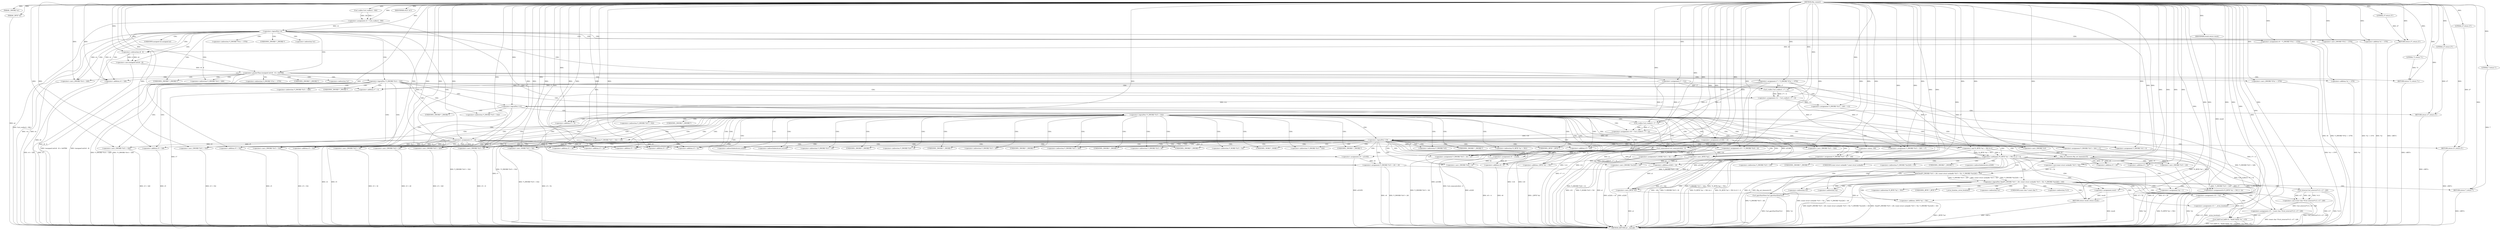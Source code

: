 digraph tftp_connect {  
"1000115" [label = "(METHOD,tftp_connect)" ]
"1000402" [label = "(METHOD_RETURN,int __fastcall)" ]
"1000116" [label = "(PARAM,_DWORD *a1)" ]
"1000117" [label = "(PARAM,_BYTE *a2)" ]
"1000133" [label = "(<operator>.assignment,v4 = Curl_ccalloc(1, 336))" ]
"1000135" [label = "(Curl_ccalloc,Curl_ccalloc(1, 336))" ]
"1000138" [label = "(<operator>.assignment,a1[188] = v4)" ]
"1000144" [label = "(<operator>.logicalNot,!v4)" ]
"1000146" [label = "(RETURN,return 27;,return 27;)" ]
"1000147" [label = "(LITERAL,27,return 27;)" ]
"1000148" [label = "(<operator>.assignment,v5 = v4)" ]
"1000151" [label = "(<operator>.assignment,v6 = *(_DWORD *)(*a1 + 1576))" ]
"1000154" [label = "(<operator>.cast,(_DWORD *)(*a1 + 1576))" ]
"1000156" [label = "(<operator>.addition,*a1 + 1576)" ]
"1000161" [label = "(IDENTIFIER,v6,if ( v6 ))" ]
"1000164" [label = "(<operator>.greaterThan,(unsigned int)(v6 - 8) > 0xFFB0)" ]
"1000165" [label = "(<operator>.cast,(unsigned int)(v6 - 8))" ]
"1000167" [label = "(<operator>.subtraction,v6 - 8)" ]
"1000171" [label = "(RETURN,return 71;,return 71;)" ]
"1000172" [label = "(LITERAL,71,return 71;)" ]
"1000173" [label = "(<operator>.assignment,v7 = *(_DWORD *)(*a1 + 1576))" ]
"1000176" [label = "(<operator>.cast,(_DWORD *)(*a1 + 1576))" ]
"1000178" [label = "(<operator>.addition,*a1 + 1576)" ]
"1000184" [label = "(<operator>.assignment,v7 = 512)" ]
"1000188" [label = "(<operator>.logicalNot,!*(_DWORD *)(v4 + 328))" ]
"1000190" [label = "(<operator>.cast,(_DWORD *)(v4 + 328))" ]
"1000192" [label = "(<operator>.addition,v4 + 328)" ]
"1000196" [label = "(<operator>.assignment,v12 = Curl_ccalloc(1, v7 + 4))" ]
"1000198" [label = "(Curl_ccalloc,Curl_ccalloc(1, v7 + 4))" ]
"1000200" [label = "(<operator>.addition,v7 + 4)" ]
"1000203" [label = "(<operator>.assignment,*(_DWORD *)(v5 + 328) = v12)" ]
"1000205" [label = "(<operator>.cast,(_DWORD *)(v5 + 328))" ]
"1000207" [label = "(<operator>.addition,v5 + 328)" ]
"1000212" [label = "(<operator>.logicalNot,!v12)" ]
"1000214" [label = "(RETURN,return 27;,return 27;)" ]
"1000215" [label = "(LITERAL,27,return 27;)" ]
"1000217" [label = "(<operator>.logicalNot,!*(_DWORD *)(v5 + 332))" ]
"1000219" [label = "(<operator>.cast,(_DWORD *)(v5 + 332))" ]
"1000221" [label = "(<operator>.addition,v5 + 332)" ]
"1000225" [label = "(<operator>.assignment,v16 = Curl_ccalloc(1, v7 + 4))" ]
"1000227" [label = "(Curl_ccalloc,Curl_ccalloc(1, v7 + 4))" ]
"1000229" [label = "(<operator>.addition,v7 + 4)" ]
"1000232" [label = "(<operator>.assignment,*(_DWORD *)(v5 + 332) = v16)" ]
"1000234" [label = "(<operator>.cast,(_DWORD *)(v5 + 332))" ]
"1000236" [label = "(<operator>.addition,v5 + 332)" ]
"1000241" [label = "(<operator>.logicalNot,!v16)" ]
"1000243" [label = "(RETURN,return 27;,return 27;)" ]
"1000244" [label = "(LITERAL,27,return 27;)" ]
"1000245" [label = "(Curl_conncontrol,Curl_conncontrol(a1, 1))" ]
"1000248" [label = "(<operator>.assignment,v8 = a1[20])" ]
"1000253" [label = "(<operator>.assignment,v9 = a1[105])" ]
"1000258" [label = "(<operator>.assignment,*(_DWORD *)(v5 + 16) = a1)" ]
"1000260" [label = "(<operator>.cast,(_DWORD *)(v5 + 16))" ]
"1000262" [label = "(<operator>.addition,v5 + 16)" ]
"1000266" [label = "(<operator>.assignment,v10 = *(_DWORD *)(v8 + 4))" ]
"1000269" [label = "(<operator>.cast,(_DWORD *)(v8 + 4))" ]
"1000271" [label = "(<operator>.addition,v8 + 4)" ]
"1000274" [label = "(<operator>.assignment,*(_DWORD *)(v5 + 20) = v9)" ]
"1000276" [label = "(<operator>.cast,(_DWORD *)(v5 + 20))" ]
"1000278" [label = "(<operator>.addition,v5 + 20)" ]
"1000282" [label = "(<operator>.assignment,*(_DWORD *)(v5 + 320) = v7)" ]
"1000284" [label = "(<operator>.cast,(_DWORD *)(v5 + 320))" ]
"1000286" [label = "(<operator>.addition,v5 + 320)" ]
"1000290" [label = "(<operator>.assignment,*(_DWORD *)(v5 + 8) = -100)" ]
"1000292" [label = "(<operator>.cast,(_DWORD *)(v5 + 8))" ]
"1000294" [label = "(<operator>.addition,v5 + 8)" ]
"1000297" [label = "(<operator>.minus,-100)" ]
"1000299" [label = "(<operator>.assignment,*(_WORD *)(v5 + 52) = v10)" ]
"1000301" [label = "(<operator>.cast,(_WORD *)(v5 + 52))" ]
"1000303" [label = "(<operator>.addition,v5 + 52)" ]
"1000307" [label = "(<operator>.assignment,*(_DWORD *)(v5 + 324) = v7)" ]
"1000309" [label = "(<operator>.cast,(_DWORD *)(v5 + 324))" ]
"1000311" [label = "(<operator>.addition,v5 + 324)" ]
"1000315" [label = "(<operator>.assignment,*(_DWORD *)v5 = 0)" ]
"1000317" [label = "(<operator>.cast,(_DWORD *)v5)" ]
"1000321" [label = "(tftp_set_timeouts,tftp_set_timeouts(v5))" ]
"1000324" [label = "(<operator>.notEquals,(*((_BYTE *)a1 + 591) & 2) != 0)" ]
"1000325" [label = "(<operator>.and,*((_BYTE *)a1 + 591) & 2)" ]
"1000327" [label = "(<operator>.addition,(_BYTE *)a1 + 591)" ]
"1000328" [label = "(<operator>.cast,(_BYTE *)a1)" ]
"1000336" [label = "(Curl_pgrsStartNow,Curl_pgrsStartNow(*a1))" ]
"1000339" [label = "(<operator>.assignment,result = 0)" ]
"1000342" [label = "(<operator>.assignment,*a2 = 1)" ]
"1000346" [label = "(RETURN,return result;,return result;)" ]
"1000347" [label = "(IDENTIFIER,result,return result;)" ]
"1000349" [label = "(<operator>.logicalNot,!bind(*(_DWORD *)(v5 + 20), (const struct sockaddr *)(v5 + 52), *(_DWORD *)(a1[20] + 16)))" ]
"1000350" [label = "(bind,bind(*(_DWORD *)(v5 + 20), (const struct sockaddr *)(v5 + 52), *(_DWORD *)(a1[20] + 16)))" ]
"1000352" [label = "(<operator>.cast,(_DWORD *)(v5 + 20))" ]
"1000354" [label = "(<operator>.addition,v5 + 20)" ]
"1000357" [label = "(<operator>.cast,(const struct sockaddr *)(v5 + 52))" ]
"1000359" [label = "(<operator>.addition,v5 + 52)" ]
"1000363" [label = "(<operator>.cast,(_DWORD *)(a1[20] + 16))" ]
"1000365" [label = "(<operator>.addition,a1[20] + 16)" ]
"1000371" [label = "(<operators>.assignmentOr,*((_BYTE *)a1 + 591) |= 2u)" ]
"1000373" [label = "(<operator>.addition,(_BYTE *)a1 + 591)" ]
"1000374" [label = "(<operator>.cast,(_BYTE *)a1)" ]
"1000380" [label = "(<operator>.assignment,v13 = _errno_location())" ]
"1000383" [label = "(<operator>.assignment,v14 = *a1)" ]
"1000387" [label = "(<operator>.assignment,v15 = (const char *)Curl_strerror(*v13, v17, 128))" ]
"1000389" [label = "(<operator>.cast,(const char *)Curl_strerror(*v13, v17, 128))" ]
"1000391" [label = "(Curl_strerror,Curl_strerror(*v13, v17, 128))" ]
"1000396" [label = "(Curl_failf,Curl_failf(v14, \"bind() failed; %s\", v15))" ]
"1000400" [label = "(RETURN,return 7;,return 7;)" ]
"1000401" [label = "(LITERAL,7,return 7;)" ]
"1000153" [label = "(<operator>.indirection,*(_DWORD *)(*a1 + 1576))" ]
"1000155" [label = "(UNKNOWN,_DWORD *,_DWORD *)" ]
"1000157" [label = "(<operator>.indirection,*a1)" ]
"1000166" [label = "(UNKNOWN,unsigned int,unsigned int)" ]
"1000175" [label = "(<operator>.indirection,*(_DWORD *)(*a1 + 1576))" ]
"1000177" [label = "(UNKNOWN,_DWORD *,_DWORD *)" ]
"1000179" [label = "(<operator>.indirection,*a1)" ]
"1000189" [label = "(<operator>.indirection,*(_DWORD *)(v4 + 328))" ]
"1000191" [label = "(UNKNOWN,_DWORD *,_DWORD *)" ]
"1000204" [label = "(<operator>.indirection,*(_DWORD *)(v5 + 328))" ]
"1000206" [label = "(UNKNOWN,_DWORD *,_DWORD *)" ]
"1000218" [label = "(<operator>.indirection,*(_DWORD *)(v5 + 332))" ]
"1000220" [label = "(UNKNOWN,_DWORD *,_DWORD *)" ]
"1000233" [label = "(<operator>.indirection,*(_DWORD *)(v5 + 332))" ]
"1000235" [label = "(UNKNOWN,_DWORD *,_DWORD *)" ]
"1000250" [label = "(<operator>.indirectIndexAccess,a1[20])" ]
"1000255" [label = "(<operator>.indirectIndexAccess,a1[105])" ]
"1000259" [label = "(<operator>.indirection,*(_DWORD *)(v5 + 16))" ]
"1000261" [label = "(UNKNOWN,_DWORD *,_DWORD *)" ]
"1000268" [label = "(<operator>.indirection,*(_DWORD *)(v8 + 4))" ]
"1000270" [label = "(UNKNOWN,_DWORD *,_DWORD *)" ]
"1000275" [label = "(<operator>.indirection,*(_DWORD *)(v5 + 20))" ]
"1000277" [label = "(UNKNOWN,_DWORD *,_DWORD *)" ]
"1000283" [label = "(<operator>.indirection,*(_DWORD *)(v5 + 320))" ]
"1000285" [label = "(UNKNOWN,_DWORD *,_DWORD *)" ]
"1000291" [label = "(<operator>.indirection,*(_DWORD *)(v5 + 8))" ]
"1000293" [label = "(UNKNOWN,_DWORD *,_DWORD *)" ]
"1000300" [label = "(<operator>.indirection,*(_WORD *)(v5 + 52))" ]
"1000302" [label = "(UNKNOWN,_WORD *,_WORD *)" ]
"1000308" [label = "(<operator>.indirection,*(_DWORD *)(v5 + 324))" ]
"1000310" [label = "(UNKNOWN,_DWORD *,_DWORD *)" ]
"1000316" [label = "(<operator>.indirection,*(_DWORD *)v5)" ]
"1000318" [label = "(UNKNOWN,_DWORD *,_DWORD *)" ]
"1000326" [label = "(<operator>.indirection,*((_BYTE *)a1 + 591))" ]
"1000329" [label = "(UNKNOWN,_BYTE *,_BYTE *)" ]
"1000337" [label = "(<operator>.indirection,*a1)" ]
"1000343" [label = "(<operator>.indirection,*a2)" ]
"1000351" [label = "(<operator>.indirection,*(_DWORD *)(v5 + 20))" ]
"1000353" [label = "(UNKNOWN,_DWORD *,_DWORD *)" ]
"1000358" [label = "(UNKNOWN,const struct sockaddr *,const struct sockaddr *)" ]
"1000362" [label = "(<operator>.indirection,*(_DWORD *)(a1[20] + 16))" ]
"1000364" [label = "(UNKNOWN,_DWORD *,_DWORD *)" ]
"1000366" [label = "(<operator>.indirectIndexAccess,a1[20])" ]
"1000372" [label = "(<operator>.indirection,*((_BYTE *)a1 + 591))" ]
"1000375" [label = "(UNKNOWN,_BYTE *,_BYTE *)" ]
"1000382" [label = "(_errno_location,_errno_location())" ]
"1000385" [label = "(<operator>.indirection,*a1)" ]
"1000390" [label = "(UNKNOWN,const char *,const char *)" ]
"1000392" [label = "(<operator>.indirection,*v13)" ]
  "1000346" -> "1000402"  [ label = "DDG: <RET>"] 
  "1000359" -> "1000402"  [ label = "DDG: v5"] 
  "1000212" -> "1000402"  [ label = "DDG: !v12"] 
  "1000292" -> "1000402"  [ label = "DDG: v5 + 8"] 
  "1000164" -> "1000402"  [ label = "DDG: (unsigned int)(v6 - 8) > 0xFFB0"] 
  "1000165" -> "1000402"  [ label = "DDG: v6 - 8"] 
  "1000144" -> "1000402"  [ label = "DDG: !v4"] 
  "1000217" -> "1000402"  [ label = "DDG: *(_DWORD *)(v5 + 332)"] 
  "1000373" -> "1000402"  [ label = "DDG: (_BYTE *)a1"] 
  "1000391" -> "1000402"  [ label = "DDG: v17"] 
  "1000198" -> "1000402"  [ label = "DDG: v7 + 4"] 
  "1000387" -> "1000402"  [ label = "DDG: (const char *)Curl_strerror(*v13, v17, 128)"] 
  "1000315" -> "1000402"  [ label = "DDG: *(_DWORD *)v5"] 
  "1000321" -> "1000402"  [ label = "DDG: v5"] 
  "1000138" -> "1000402"  [ label = "DDG: a1[188]"] 
  "1000117" -> "1000402"  [ label = "DDG: a2"] 
  "1000324" -> "1000402"  [ label = "DDG: *((_BYTE *)a1 + 591) & 2"] 
  "1000188" -> "1000402"  [ label = "DDG: *(_DWORD *)(v4 + 328)"] 
  "1000328" -> "1000402"  [ label = "DDG: a1"] 
  "1000258" -> "1000402"  [ label = "DDG: *(_DWORD *)(v5 + 16)"] 
  "1000321" -> "1000402"  [ label = "DDG: tftp_set_timeouts(v5)"] 
  "1000232" -> "1000402"  [ label = "DDG: *(_DWORD *)(v5 + 332)"] 
  "1000336" -> "1000402"  [ label = "DDG: *a1"] 
  "1000307" -> "1000402"  [ label = "DDG: *(_DWORD *)(v5 + 324)"] 
  "1000212" -> "1000402"  [ label = "DDG: v12"] 
  "1000350" -> "1000402"  [ label = "DDG: *(_DWORD *)(v5 + 20)"] 
  "1000156" -> "1000402"  [ label = "DDG: *a1"] 
  "1000217" -> "1000402"  [ label = "DDG: !*(_DWORD *)(v5 + 332)"] 
  "1000176" -> "1000402"  [ label = "DDG: *a1 + 1576"] 
  "1000229" -> "1000402"  [ label = "DDG: v7"] 
  "1000391" -> "1000402"  [ label = "DDG: *v13"] 
  "1000227" -> "1000402"  [ label = "DDG: v7 + 4"] 
  "1000219" -> "1000402"  [ label = "DDG: v5 + 332"] 
  "1000151" -> "1000402"  [ label = "DDG: v6"] 
  "1000282" -> "1000402"  [ label = "DDG: *(_DWORD *)(v5 + 320)"] 
  "1000374" -> "1000402"  [ label = "DDG: a1"] 
  "1000380" -> "1000402"  [ label = "DDG: _errno_location()"] 
  "1000271" -> "1000402"  [ label = "DDG: v8"] 
  "1000389" -> "1000402"  [ label = "DDG: Curl_strerror(*v13, v17, 128)"] 
  "1000241" -> "1000402"  [ label = "DDG: !v16"] 
  "1000248" -> "1000402"  [ label = "DDG: a1[20]"] 
  "1000266" -> "1000402"  [ label = "DDG: *(_DWORD *)(v8 + 4)"] 
  "1000225" -> "1000402"  [ label = "DDG: Curl_ccalloc(1, v7 + 4)"] 
  "1000151" -> "1000402"  [ label = "DDG: *(_DWORD *)(*a1 + 1576)"] 
  "1000363" -> "1000402"  [ label = "DDG: a1[20] + 16"] 
  "1000148" -> "1000402"  [ label = "DDG: v4"] 
  "1000148" -> "1000402"  [ label = "DDG: v5"] 
  "1000203" -> "1000402"  [ label = "DDG: *(_DWORD *)(v5 + 328)"] 
  "1000234" -> "1000402"  [ label = "DDG: v5 + 332"] 
  "1000269" -> "1000402"  [ label = "DDG: v8 + 4"] 
  "1000383" -> "1000402"  [ label = "DDG: *a1"] 
  "1000236" -> "1000402"  [ label = "DDG: v5"] 
  "1000349" -> "1000402"  [ label = "DDG: bind(*(_DWORD *)(v5 + 20), (const struct sockaddr *)(v5 + 52), *(_DWORD *)(a1[20] + 16))"] 
  "1000253" -> "1000402"  [ label = "DDG: a1[105]"] 
  "1000205" -> "1000402"  [ label = "DDG: v5 + 328"] 
  "1000357" -> "1000402"  [ label = "DDG: v5 + 52"] 
  "1000192" -> "1000402"  [ label = "DDG: v4"] 
  "1000307" -> "1000402"  [ label = "DDG: v7"] 
  "1000274" -> "1000402"  [ label = "DDG: *(_DWORD *)(v5 + 20)"] 
  "1000342" -> "1000402"  [ label = "DDG: *a2"] 
  "1000284" -> "1000402"  [ label = "DDG: v5 + 320"] 
  "1000301" -> "1000402"  [ label = "DDG: v5 + 52"] 
  "1000290" -> "1000402"  [ label = "DDG: *(_DWORD *)(v5 + 8)"] 
  "1000365" -> "1000402"  [ label = "DDG: a1[20]"] 
  "1000309" -> "1000402"  [ label = "DDG: v5 + 324"] 
  "1000196" -> "1000402"  [ label = "DDG: Curl_ccalloc(1, v7 + 4)"] 
  "1000371" -> "1000402"  [ label = "DDG: *((_BYTE *)a1 + 591)"] 
  "1000349" -> "1000402"  [ label = "DDG: !bind(*(_DWORD *)(v5 + 20), (const struct sockaddr *)(v5 + 52), *(_DWORD *)(a1[20] + 16))"] 
  "1000188" -> "1000402"  [ label = "DDG: !*(_DWORD *)(v4 + 328)"] 
  "1000207" -> "1000402"  [ label = "DDG: v5"] 
  "1000274" -> "1000402"  [ label = "DDG: v9"] 
  "1000133" -> "1000402"  [ label = "DDG: Curl_ccalloc(1, 336)"] 
  "1000190" -> "1000402"  [ label = "DDG: v4 + 328"] 
  "1000154" -> "1000402"  [ label = "DDG: *a1 + 1576"] 
  "1000299" -> "1000402"  [ label = "DDG: v10"] 
  "1000200" -> "1000402"  [ label = "DDG: v7"] 
  "1000327" -> "1000402"  [ label = "DDG: (_BYTE *)a1"] 
  "1000336" -> "1000402"  [ label = "DDG: Curl_pgrsStartNow(*a1)"] 
  "1000299" -> "1000402"  [ label = "DDG: *(_WORD *)(v5 + 52)"] 
  "1000241" -> "1000402"  [ label = "DDG: v16"] 
  "1000396" -> "1000402"  [ label = "DDG: Curl_failf(v14, \"bind() failed; %s\", v15)"] 
  "1000178" -> "1000402"  [ label = "DDG: *a1"] 
  "1000352" -> "1000402"  [ label = "DDG: v5 + 20"] 
  "1000276" -> "1000402"  [ label = "DDG: v5 + 20"] 
  "1000144" -> "1000402"  [ label = "DDG: v4"] 
  "1000396" -> "1000402"  [ label = "DDG: v14"] 
  "1000350" -> "1000402"  [ label = "DDG: (const struct sockaddr *)(v5 + 52)"] 
  "1000396" -> "1000402"  [ label = "DDG: v15"] 
  "1000339" -> "1000402"  [ label = "DDG: result"] 
  "1000325" -> "1000402"  [ label = "DDG: *((_BYTE *)a1 + 591)"] 
  "1000290" -> "1000402"  [ label = "DDG: -100"] 
  "1000173" -> "1000402"  [ label = "DDG: *(_DWORD *)(*a1 + 1576)"] 
  "1000260" -> "1000402"  [ label = "DDG: v5 + 16"] 
  "1000380" -> "1000402"  [ label = "DDG: v13"] 
  "1000245" -> "1000402"  [ label = "DDG: Curl_conncontrol(a1, 1)"] 
  "1000324" -> "1000402"  [ label = "DDG: (*((_BYTE *)a1 + 591) & 2) != 0"] 
  "1000167" -> "1000402"  [ label = "DDG: v6"] 
  "1000350" -> "1000402"  [ label = "DDG: *(_DWORD *)(a1[20] + 16)"] 
  "1000164" -> "1000402"  [ label = "DDG: (unsigned int)(v6 - 8)"] 
  "1000400" -> "1000402"  [ label = "DDG: <RET>"] 
  "1000243" -> "1000402"  [ label = "DDG: <RET>"] 
  "1000146" -> "1000402"  [ label = "DDG: <RET>"] 
  "1000214" -> "1000402"  [ label = "DDG: <RET>"] 
  "1000171" -> "1000402"  [ label = "DDG: <RET>"] 
  "1000115" -> "1000116"  [ label = "DDG: "] 
  "1000115" -> "1000117"  [ label = "DDG: "] 
  "1000135" -> "1000133"  [ label = "DDG: 1"] 
  "1000135" -> "1000133"  [ label = "DDG: 336"] 
  "1000115" -> "1000133"  [ label = "DDG: "] 
  "1000115" -> "1000135"  [ label = "DDG: "] 
  "1000133" -> "1000138"  [ label = "DDG: v4"] 
  "1000115" -> "1000138"  [ label = "DDG: "] 
  "1000115" -> "1000144"  [ label = "DDG: "] 
  "1000133" -> "1000144"  [ label = "DDG: v4"] 
  "1000147" -> "1000146"  [ label = "DDG: 27"] 
  "1000115" -> "1000146"  [ label = "DDG: "] 
  "1000115" -> "1000147"  [ label = "DDG: "] 
  "1000144" -> "1000148"  [ label = "DDG: v4"] 
  "1000115" -> "1000148"  [ label = "DDG: "] 
  "1000115" -> "1000151"  [ label = "DDG: "] 
  "1000115" -> "1000154"  [ label = "DDG: "] 
  "1000115" -> "1000156"  [ label = "DDG: "] 
  "1000115" -> "1000161"  [ label = "DDG: "] 
  "1000165" -> "1000164"  [ label = "DDG: v6 - 8"] 
  "1000167" -> "1000165"  [ label = "DDG: v6"] 
  "1000167" -> "1000165"  [ label = "DDG: 8"] 
  "1000151" -> "1000167"  [ label = "DDG: v6"] 
  "1000115" -> "1000167"  [ label = "DDG: "] 
  "1000115" -> "1000164"  [ label = "DDG: "] 
  "1000172" -> "1000171"  [ label = "DDG: 71"] 
  "1000115" -> "1000171"  [ label = "DDG: "] 
  "1000115" -> "1000172"  [ label = "DDG: "] 
  "1000115" -> "1000173"  [ label = "DDG: "] 
  "1000115" -> "1000176"  [ label = "DDG: "] 
  "1000115" -> "1000178"  [ label = "DDG: "] 
  "1000115" -> "1000184"  [ label = "DDG: "] 
  "1000115" -> "1000190"  [ label = "DDG: "] 
  "1000144" -> "1000190"  [ label = "DDG: v4"] 
  "1000115" -> "1000192"  [ label = "DDG: "] 
  "1000144" -> "1000192"  [ label = "DDG: v4"] 
  "1000198" -> "1000196"  [ label = "DDG: 1"] 
  "1000198" -> "1000196"  [ label = "DDG: v7 + 4"] 
  "1000115" -> "1000196"  [ label = "DDG: "] 
  "1000115" -> "1000198"  [ label = "DDG: "] 
  "1000173" -> "1000198"  [ label = "DDG: v7"] 
  "1000184" -> "1000198"  [ label = "DDG: v7"] 
  "1000173" -> "1000200"  [ label = "DDG: v7"] 
  "1000184" -> "1000200"  [ label = "DDG: v7"] 
  "1000115" -> "1000200"  [ label = "DDG: "] 
  "1000196" -> "1000203"  [ label = "DDG: v12"] 
  "1000115" -> "1000203"  [ label = "DDG: "] 
  "1000148" -> "1000205"  [ label = "DDG: v5"] 
  "1000115" -> "1000205"  [ label = "DDG: "] 
  "1000148" -> "1000207"  [ label = "DDG: v5"] 
  "1000115" -> "1000207"  [ label = "DDG: "] 
  "1000115" -> "1000212"  [ label = "DDG: "] 
  "1000196" -> "1000212"  [ label = "DDG: v12"] 
  "1000215" -> "1000214"  [ label = "DDG: 27"] 
  "1000115" -> "1000214"  [ label = "DDG: "] 
  "1000115" -> "1000215"  [ label = "DDG: "] 
  "1000148" -> "1000219"  [ label = "DDG: v5"] 
  "1000115" -> "1000219"  [ label = "DDG: "] 
  "1000148" -> "1000221"  [ label = "DDG: v5"] 
  "1000115" -> "1000221"  [ label = "DDG: "] 
  "1000227" -> "1000225"  [ label = "DDG: 1"] 
  "1000227" -> "1000225"  [ label = "DDG: v7 + 4"] 
  "1000115" -> "1000225"  [ label = "DDG: "] 
  "1000115" -> "1000227"  [ label = "DDG: "] 
  "1000173" -> "1000227"  [ label = "DDG: v7"] 
  "1000184" -> "1000227"  [ label = "DDG: v7"] 
  "1000173" -> "1000229"  [ label = "DDG: v7"] 
  "1000184" -> "1000229"  [ label = "DDG: v7"] 
  "1000115" -> "1000229"  [ label = "DDG: "] 
  "1000225" -> "1000232"  [ label = "DDG: v16"] 
  "1000115" -> "1000232"  [ label = "DDG: "] 
  "1000115" -> "1000234"  [ label = "DDG: "] 
  "1000148" -> "1000234"  [ label = "DDG: v5"] 
  "1000115" -> "1000236"  [ label = "DDG: "] 
  "1000148" -> "1000236"  [ label = "DDG: v5"] 
  "1000115" -> "1000241"  [ label = "DDG: "] 
  "1000225" -> "1000241"  [ label = "DDG: v16"] 
  "1000244" -> "1000243"  [ label = "DDG: 27"] 
  "1000115" -> "1000243"  [ label = "DDG: "] 
  "1000115" -> "1000244"  [ label = "DDG: "] 
  "1000138" -> "1000245"  [ label = "DDG: a1[188]"] 
  "1000115" -> "1000245"  [ label = "DDG: "] 
  "1000245" -> "1000248"  [ label = "DDG: a1"] 
  "1000115" -> "1000248"  [ label = "DDG: "] 
  "1000245" -> "1000253"  [ label = "DDG: a1"] 
  "1000115" -> "1000253"  [ label = "DDG: "] 
  "1000138" -> "1000258"  [ label = "DDG: a1[188]"] 
  "1000245" -> "1000258"  [ label = "DDG: a1"] 
  "1000115" -> "1000258"  [ label = "DDG: "] 
  "1000115" -> "1000260"  [ label = "DDG: "] 
  "1000148" -> "1000260"  [ label = "DDG: v5"] 
  "1000115" -> "1000262"  [ label = "DDG: "] 
  "1000148" -> "1000262"  [ label = "DDG: v5"] 
  "1000115" -> "1000266"  [ label = "DDG: "] 
  "1000248" -> "1000269"  [ label = "DDG: v8"] 
  "1000115" -> "1000269"  [ label = "DDG: "] 
  "1000248" -> "1000271"  [ label = "DDG: v8"] 
  "1000115" -> "1000271"  [ label = "DDG: "] 
  "1000253" -> "1000274"  [ label = "DDG: v9"] 
  "1000115" -> "1000274"  [ label = "DDG: "] 
  "1000115" -> "1000276"  [ label = "DDG: "] 
  "1000148" -> "1000276"  [ label = "DDG: v5"] 
  "1000115" -> "1000278"  [ label = "DDG: "] 
  "1000148" -> "1000278"  [ label = "DDG: v5"] 
  "1000173" -> "1000282"  [ label = "DDG: v7"] 
  "1000184" -> "1000282"  [ label = "DDG: v7"] 
  "1000115" -> "1000282"  [ label = "DDG: "] 
  "1000115" -> "1000284"  [ label = "DDG: "] 
  "1000148" -> "1000284"  [ label = "DDG: v5"] 
  "1000115" -> "1000286"  [ label = "DDG: "] 
  "1000148" -> "1000286"  [ label = "DDG: v5"] 
  "1000297" -> "1000290"  [ label = "DDG: 100"] 
  "1000115" -> "1000292"  [ label = "DDG: "] 
  "1000148" -> "1000292"  [ label = "DDG: v5"] 
  "1000115" -> "1000294"  [ label = "DDG: "] 
  "1000148" -> "1000294"  [ label = "DDG: v5"] 
  "1000115" -> "1000297"  [ label = "DDG: "] 
  "1000266" -> "1000299"  [ label = "DDG: v10"] 
  "1000115" -> "1000299"  [ label = "DDG: "] 
  "1000115" -> "1000301"  [ label = "DDG: "] 
  "1000148" -> "1000301"  [ label = "DDG: v5"] 
  "1000115" -> "1000303"  [ label = "DDG: "] 
  "1000148" -> "1000303"  [ label = "DDG: v5"] 
  "1000115" -> "1000307"  [ label = "DDG: "] 
  "1000173" -> "1000307"  [ label = "DDG: v7"] 
  "1000184" -> "1000307"  [ label = "DDG: v7"] 
  "1000115" -> "1000309"  [ label = "DDG: "] 
  "1000148" -> "1000309"  [ label = "DDG: v5"] 
  "1000115" -> "1000311"  [ label = "DDG: "] 
  "1000148" -> "1000311"  [ label = "DDG: v5"] 
  "1000115" -> "1000315"  [ label = "DDG: "] 
  "1000115" -> "1000317"  [ label = "DDG: "] 
  "1000148" -> "1000317"  [ label = "DDG: v5"] 
  "1000317" -> "1000321"  [ label = "DDG: v5"] 
  "1000115" -> "1000321"  [ label = "DDG: "] 
  "1000325" -> "1000324"  [ label = "DDG: *((_BYTE *)a1 + 591)"] 
  "1000325" -> "1000324"  [ label = "DDG: 2"] 
  "1000328" -> "1000327"  [ label = "DDG: a1"] 
  "1000138" -> "1000328"  [ label = "DDG: a1[188]"] 
  "1000115" -> "1000328"  [ label = "DDG: "] 
  "1000245" -> "1000328"  [ label = "DDG: a1"] 
  "1000115" -> "1000327"  [ label = "DDG: "] 
  "1000115" -> "1000325"  [ label = "DDG: "] 
  "1000115" -> "1000324"  [ label = "DDG: "] 
  "1000115" -> "1000339"  [ label = "DDG: "] 
  "1000115" -> "1000342"  [ label = "DDG: "] 
  "1000347" -> "1000346"  [ label = "DDG: result"] 
  "1000339" -> "1000346"  [ label = "DDG: result"] 
  "1000115" -> "1000347"  [ label = "DDG: "] 
  "1000350" -> "1000349"  [ label = "DDG: *(_DWORD *)(v5 + 20)"] 
  "1000350" -> "1000349"  [ label = "DDG: (const struct sockaddr *)(v5 + 52)"] 
  "1000350" -> "1000349"  [ label = "DDG: *(_DWORD *)(a1[20] + 16)"] 
  "1000274" -> "1000350"  [ label = "DDG: *(_DWORD *)(v5 + 20)"] 
  "1000321" -> "1000352"  [ label = "DDG: v5"] 
  "1000115" -> "1000352"  [ label = "DDG: "] 
  "1000321" -> "1000354"  [ label = "DDG: v5"] 
  "1000115" -> "1000354"  [ label = "DDG: "] 
  "1000357" -> "1000350"  [ label = "DDG: v5 + 52"] 
  "1000115" -> "1000357"  [ label = "DDG: "] 
  "1000321" -> "1000357"  [ label = "DDG: v5"] 
  "1000115" -> "1000359"  [ label = "DDG: "] 
  "1000321" -> "1000359"  [ label = "DDG: v5"] 
  "1000328" -> "1000363"  [ label = "DDG: a1"] 
  "1000245" -> "1000363"  [ label = "DDG: a1"] 
  "1000115" -> "1000363"  [ label = "DDG: "] 
  "1000328" -> "1000365"  [ label = "DDG: a1"] 
  "1000245" -> "1000365"  [ label = "DDG: a1"] 
  "1000115" -> "1000365"  [ label = "DDG: "] 
  "1000115" -> "1000371"  [ label = "DDG: "] 
  "1000325" -> "1000371"  [ label = "DDG: *((_BYTE *)a1 + 591)"] 
  "1000374" -> "1000373"  [ label = "DDG: a1"] 
  "1000138" -> "1000374"  [ label = "DDG: a1[188]"] 
  "1000328" -> "1000374"  [ label = "DDG: a1"] 
  "1000115" -> "1000374"  [ label = "DDG: "] 
  "1000245" -> "1000374"  [ label = "DDG: a1"] 
  "1000115" -> "1000373"  [ label = "DDG: "] 
  "1000115" -> "1000380"  [ label = "DDG: "] 
  "1000115" -> "1000383"  [ label = "DDG: "] 
  "1000389" -> "1000387"  [ label = "DDG: Curl_strerror(*v13, v17, 128)"] 
  "1000115" -> "1000387"  [ label = "DDG: "] 
  "1000391" -> "1000389"  [ label = "DDG: *v13"] 
  "1000391" -> "1000389"  [ label = "DDG: v17"] 
  "1000391" -> "1000389"  [ label = "DDG: 128"] 
  "1000115" -> "1000391"  [ label = "DDG: "] 
  "1000383" -> "1000396"  [ label = "DDG: v14"] 
  "1000115" -> "1000396"  [ label = "DDG: "] 
  "1000387" -> "1000396"  [ label = "DDG: v15"] 
  "1000401" -> "1000400"  [ label = "DDG: 7"] 
  "1000115" -> "1000400"  [ label = "DDG: "] 
  "1000115" -> "1000401"  [ label = "DDG: "] 
  "1000144" -> "1000157"  [ label = "CDG: "] 
  "1000144" -> "1000156"  [ label = "CDG: "] 
  "1000144" -> "1000155"  [ label = "CDG: "] 
  "1000144" -> "1000154"  [ label = "CDG: "] 
  "1000144" -> "1000153"  [ label = "CDG: "] 
  "1000144" -> "1000151"  [ label = "CDG: "] 
  "1000144" -> "1000148"  [ label = "CDG: "] 
  "1000144" -> "1000146"  [ label = "CDG: "] 
  "1000144" -> "1000167"  [ label = "CDG: "] 
  "1000144" -> "1000166"  [ label = "CDG: "] 
  "1000144" -> "1000165"  [ label = "CDG: "] 
  "1000144" -> "1000164"  [ label = "CDG: "] 
  "1000144" -> "1000192"  [ label = "CDG: "] 
  "1000144" -> "1000191"  [ label = "CDG: "] 
  "1000144" -> "1000190"  [ label = "CDG: "] 
  "1000144" -> "1000189"  [ label = "CDG: "] 
  "1000144" -> "1000188"  [ label = "CDG: "] 
  "1000144" -> "1000184"  [ label = "CDG: "] 
  "1000164" -> "1000176"  [ label = "CDG: "] 
  "1000164" -> "1000175"  [ label = "CDG: "] 
  "1000164" -> "1000173"  [ label = "CDG: "] 
  "1000164" -> "1000171"  [ label = "CDG: "] 
  "1000164" -> "1000192"  [ label = "CDG: "] 
  "1000164" -> "1000191"  [ label = "CDG: "] 
  "1000164" -> "1000190"  [ label = "CDG: "] 
  "1000164" -> "1000189"  [ label = "CDG: "] 
  "1000164" -> "1000188"  [ label = "CDG: "] 
  "1000164" -> "1000179"  [ label = "CDG: "] 
  "1000164" -> "1000178"  [ label = "CDG: "] 
  "1000164" -> "1000177"  [ label = "CDG: "] 
  "1000188" -> "1000207"  [ label = "CDG: "] 
  "1000188" -> "1000206"  [ label = "CDG: "] 
  "1000188" -> "1000205"  [ label = "CDG: "] 
  "1000188" -> "1000204"  [ label = "CDG: "] 
  "1000188" -> "1000203"  [ label = "CDG: "] 
  "1000188" -> "1000200"  [ label = "CDG: "] 
  "1000188" -> "1000198"  [ label = "CDG: "] 
  "1000188" -> "1000196"  [ label = "CDG: "] 
  "1000188" -> "1000221"  [ label = "CDG: "] 
  "1000188" -> "1000220"  [ label = "CDG: "] 
  "1000188" -> "1000219"  [ label = "CDG: "] 
  "1000188" -> "1000218"  [ label = "CDG: "] 
  "1000188" -> "1000217"  [ label = "CDG: "] 
  "1000188" -> "1000212"  [ label = "CDG: "] 
  "1000212" -> "1000221"  [ label = "CDG: "] 
  "1000212" -> "1000220"  [ label = "CDG: "] 
  "1000212" -> "1000219"  [ label = "CDG: "] 
  "1000212" -> "1000218"  [ label = "CDG: "] 
  "1000212" -> "1000217"  [ label = "CDG: "] 
  "1000212" -> "1000214"  [ label = "CDG: "] 
  "1000217" -> "1000236"  [ label = "CDG: "] 
  "1000217" -> "1000235"  [ label = "CDG: "] 
  "1000217" -> "1000234"  [ label = "CDG: "] 
  "1000217" -> "1000233"  [ label = "CDG: "] 
  "1000217" -> "1000232"  [ label = "CDG: "] 
  "1000217" -> "1000229"  [ label = "CDG: "] 
  "1000217" -> "1000227"  [ label = "CDG: "] 
  "1000217" -> "1000225"  [ label = "CDG: "] 
  "1000217" -> "1000255"  [ label = "CDG: "] 
  "1000217" -> "1000253"  [ label = "CDG: "] 
  "1000217" -> "1000250"  [ label = "CDG: "] 
  "1000217" -> "1000248"  [ label = "CDG: "] 
  "1000217" -> "1000245"  [ label = "CDG: "] 
  "1000217" -> "1000241"  [ label = "CDG: "] 
  "1000217" -> "1000271"  [ label = "CDG: "] 
  "1000217" -> "1000270"  [ label = "CDG: "] 
  "1000217" -> "1000269"  [ label = "CDG: "] 
  "1000217" -> "1000268"  [ label = "CDG: "] 
  "1000217" -> "1000266"  [ label = "CDG: "] 
  "1000217" -> "1000262"  [ label = "CDG: "] 
  "1000217" -> "1000261"  [ label = "CDG: "] 
  "1000217" -> "1000260"  [ label = "CDG: "] 
  "1000217" -> "1000259"  [ label = "CDG: "] 
  "1000217" -> "1000258"  [ label = "CDG: "] 
  "1000217" -> "1000286"  [ label = "CDG: "] 
  "1000217" -> "1000285"  [ label = "CDG: "] 
  "1000217" -> "1000284"  [ label = "CDG: "] 
  "1000217" -> "1000283"  [ label = "CDG: "] 
  "1000217" -> "1000282"  [ label = "CDG: "] 
  "1000217" -> "1000278"  [ label = "CDG: "] 
  "1000217" -> "1000277"  [ label = "CDG: "] 
  "1000217" -> "1000276"  [ label = "CDG: "] 
  "1000217" -> "1000275"  [ label = "CDG: "] 
  "1000217" -> "1000274"  [ label = "CDG: "] 
  "1000217" -> "1000303"  [ label = "CDG: "] 
  "1000217" -> "1000302"  [ label = "CDG: "] 
  "1000217" -> "1000301"  [ label = "CDG: "] 
  "1000217" -> "1000300"  [ label = "CDG: "] 
  "1000217" -> "1000299"  [ label = "CDG: "] 
  "1000217" -> "1000297"  [ label = "CDG: "] 
  "1000217" -> "1000294"  [ label = "CDG: "] 
  "1000217" -> "1000293"  [ label = "CDG: "] 
  "1000217" -> "1000292"  [ label = "CDG: "] 
  "1000217" -> "1000291"  [ label = "CDG: "] 
  "1000217" -> "1000290"  [ label = "CDG: "] 
  "1000217" -> "1000318"  [ label = "CDG: "] 
  "1000217" -> "1000317"  [ label = "CDG: "] 
  "1000217" -> "1000316"  [ label = "CDG: "] 
  "1000217" -> "1000315"  [ label = "CDG: "] 
  "1000217" -> "1000311"  [ label = "CDG: "] 
  "1000217" -> "1000310"  [ label = "CDG: "] 
  "1000217" -> "1000309"  [ label = "CDG: "] 
  "1000217" -> "1000308"  [ label = "CDG: "] 
  "1000217" -> "1000307"  [ label = "CDG: "] 
  "1000217" -> "1000329"  [ label = "CDG: "] 
  "1000217" -> "1000328"  [ label = "CDG: "] 
  "1000217" -> "1000327"  [ label = "CDG: "] 
  "1000217" -> "1000326"  [ label = "CDG: "] 
  "1000217" -> "1000325"  [ label = "CDG: "] 
  "1000217" -> "1000324"  [ label = "CDG: "] 
  "1000217" -> "1000321"  [ label = "CDG: "] 
  "1000241" -> "1000255"  [ label = "CDG: "] 
  "1000241" -> "1000253"  [ label = "CDG: "] 
  "1000241" -> "1000250"  [ label = "CDG: "] 
  "1000241" -> "1000248"  [ label = "CDG: "] 
  "1000241" -> "1000245"  [ label = "CDG: "] 
  "1000241" -> "1000243"  [ label = "CDG: "] 
  "1000241" -> "1000271"  [ label = "CDG: "] 
  "1000241" -> "1000270"  [ label = "CDG: "] 
  "1000241" -> "1000269"  [ label = "CDG: "] 
  "1000241" -> "1000268"  [ label = "CDG: "] 
  "1000241" -> "1000266"  [ label = "CDG: "] 
  "1000241" -> "1000262"  [ label = "CDG: "] 
  "1000241" -> "1000261"  [ label = "CDG: "] 
  "1000241" -> "1000260"  [ label = "CDG: "] 
  "1000241" -> "1000259"  [ label = "CDG: "] 
  "1000241" -> "1000258"  [ label = "CDG: "] 
  "1000241" -> "1000286"  [ label = "CDG: "] 
  "1000241" -> "1000285"  [ label = "CDG: "] 
  "1000241" -> "1000284"  [ label = "CDG: "] 
  "1000241" -> "1000283"  [ label = "CDG: "] 
  "1000241" -> "1000282"  [ label = "CDG: "] 
  "1000241" -> "1000278"  [ label = "CDG: "] 
  "1000241" -> "1000277"  [ label = "CDG: "] 
  "1000241" -> "1000276"  [ label = "CDG: "] 
  "1000241" -> "1000275"  [ label = "CDG: "] 
  "1000241" -> "1000274"  [ label = "CDG: "] 
  "1000241" -> "1000303"  [ label = "CDG: "] 
  "1000241" -> "1000302"  [ label = "CDG: "] 
  "1000241" -> "1000301"  [ label = "CDG: "] 
  "1000241" -> "1000300"  [ label = "CDG: "] 
  "1000241" -> "1000299"  [ label = "CDG: "] 
  "1000241" -> "1000297"  [ label = "CDG: "] 
  "1000241" -> "1000294"  [ label = "CDG: "] 
  "1000241" -> "1000293"  [ label = "CDG: "] 
  "1000241" -> "1000292"  [ label = "CDG: "] 
  "1000241" -> "1000291"  [ label = "CDG: "] 
  "1000241" -> "1000290"  [ label = "CDG: "] 
  "1000241" -> "1000318"  [ label = "CDG: "] 
  "1000241" -> "1000317"  [ label = "CDG: "] 
  "1000241" -> "1000316"  [ label = "CDG: "] 
  "1000241" -> "1000315"  [ label = "CDG: "] 
  "1000241" -> "1000311"  [ label = "CDG: "] 
  "1000241" -> "1000310"  [ label = "CDG: "] 
  "1000241" -> "1000309"  [ label = "CDG: "] 
  "1000241" -> "1000308"  [ label = "CDG: "] 
  "1000241" -> "1000307"  [ label = "CDG: "] 
  "1000241" -> "1000329"  [ label = "CDG: "] 
  "1000241" -> "1000328"  [ label = "CDG: "] 
  "1000241" -> "1000327"  [ label = "CDG: "] 
  "1000241" -> "1000326"  [ label = "CDG: "] 
  "1000241" -> "1000325"  [ label = "CDG: "] 
  "1000241" -> "1000324"  [ label = "CDG: "] 
  "1000241" -> "1000321"  [ label = "CDG: "] 
  "1000324" -> "1000336"  [ label = "CDG: "] 
  "1000324" -> "1000352"  [ label = "CDG: "] 
  "1000324" -> "1000351"  [ label = "CDG: "] 
  "1000324" -> "1000350"  [ label = "CDG: "] 
  "1000324" -> "1000349"  [ label = "CDG: "] 
  "1000324" -> "1000346"  [ label = "CDG: "] 
  "1000324" -> "1000343"  [ label = "CDG: "] 
  "1000324" -> "1000342"  [ label = "CDG: "] 
  "1000324" -> "1000339"  [ label = "CDG: "] 
  "1000324" -> "1000337"  [ label = "CDG: "] 
  "1000324" -> "1000366"  [ label = "CDG: "] 
  "1000324" -> "1000365"  [ label = "CDG: "] 
  "1000324" -> "1000364"  [ label = "CDG: "] 
  "1000324" -> "1000363"  [ label = "CDG: "] 
  "1000324" -> "1000362"  [ label = "CDG: "] 
  "1000324" -> "1000359"  [ label = "CDG: "] 
  "1000324" -> "1000358"  [ label = "CDG: "] 
  "1000324" -> "1000357"  [ label = "CDG: "] 
  "1000324" -> "1000354"  [ label = "CDG: "] 
  "1000324" -> "1000353"  [ label = "CDG: "] 
  "1000349" -> "1000336"  [ label = "CDG: "] 
  "1000349" -> "1000346"  [ label = "CDG: "] 
  "1000349" -> "1000343"  [ label = "CDG: "] 
  "1000349" -> "1000342"  [ label = "CDG: "] 
  "1000349" -> "1000339"  [ label = "CDG: "] 
  "1000349" -> "1000337"  [ label = "CDG: "] 
  "1000349" -> "1000383"  [ label = "CDG: "] 
  "1000349" -> "1000382"  [ label = "CDG: "] 
  "1000349" -> "1000380"  [ label = "CDG: "] 
  "1000349" -> "1000375"  [ label = "CDG: "] 
  "1000349" -> "1000374"  [ label = "CDG: "] 
  "1000349" -> "1000373"  [ label = "CDG: "] 
  "1000349" -> "1000372"  [ label = "CDG: "] 
  "1000349" -> "1000371"  [ label = "CDG: "] 
  "1000349" -> "1000400"  [ label = "CDG: "] 
  "1000349" -> "1000396"  [ label = "CDG: "] 
  "1000349" -> "1000392"  [ label = "CDG: "] 
  "1000349" -> "1000391"  [ label = "CDG: "] 
  "1000349" -> "1000390"  [ label = "CDG: "] 
  "1000349" -> "1000389"  [ label = "CDG: "] 
  "1000349" -> "1000387"  [ label = "CDG: "] 
  "1000349" -> "1000385"  [ label = "CDG: "] 
}
